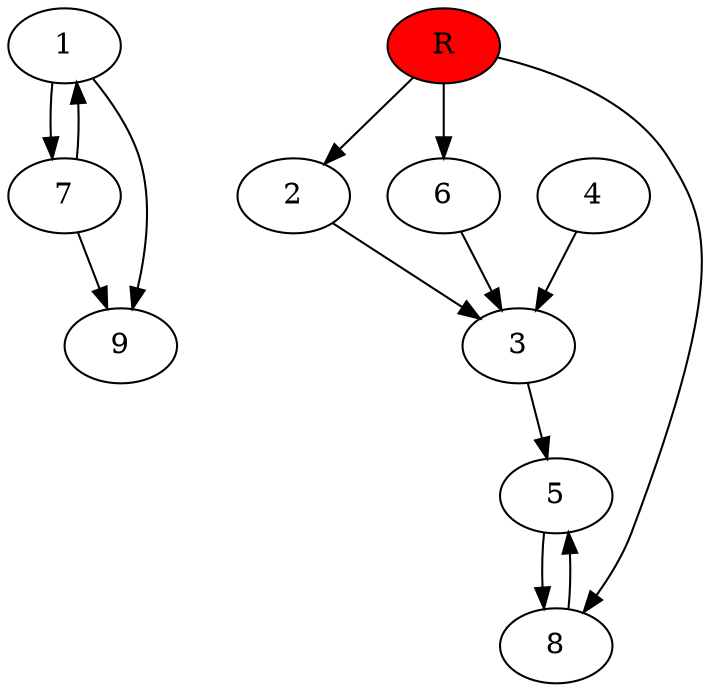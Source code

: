 digraph prb27914 {
	1
	2
	3
	4
	5
	6
	7
	8
	R [fillcolor="#ff0000" style=filled]
	1 -> 7
	1 -> 9
	2 -> 3
	3 -> 5
	4 -> 3
	5 -> 8
	6 -> 3
	7 -> 1
	7 -> 9
	8 -> 5
	R -> 2
	R -> 6
	R -> 8
}
